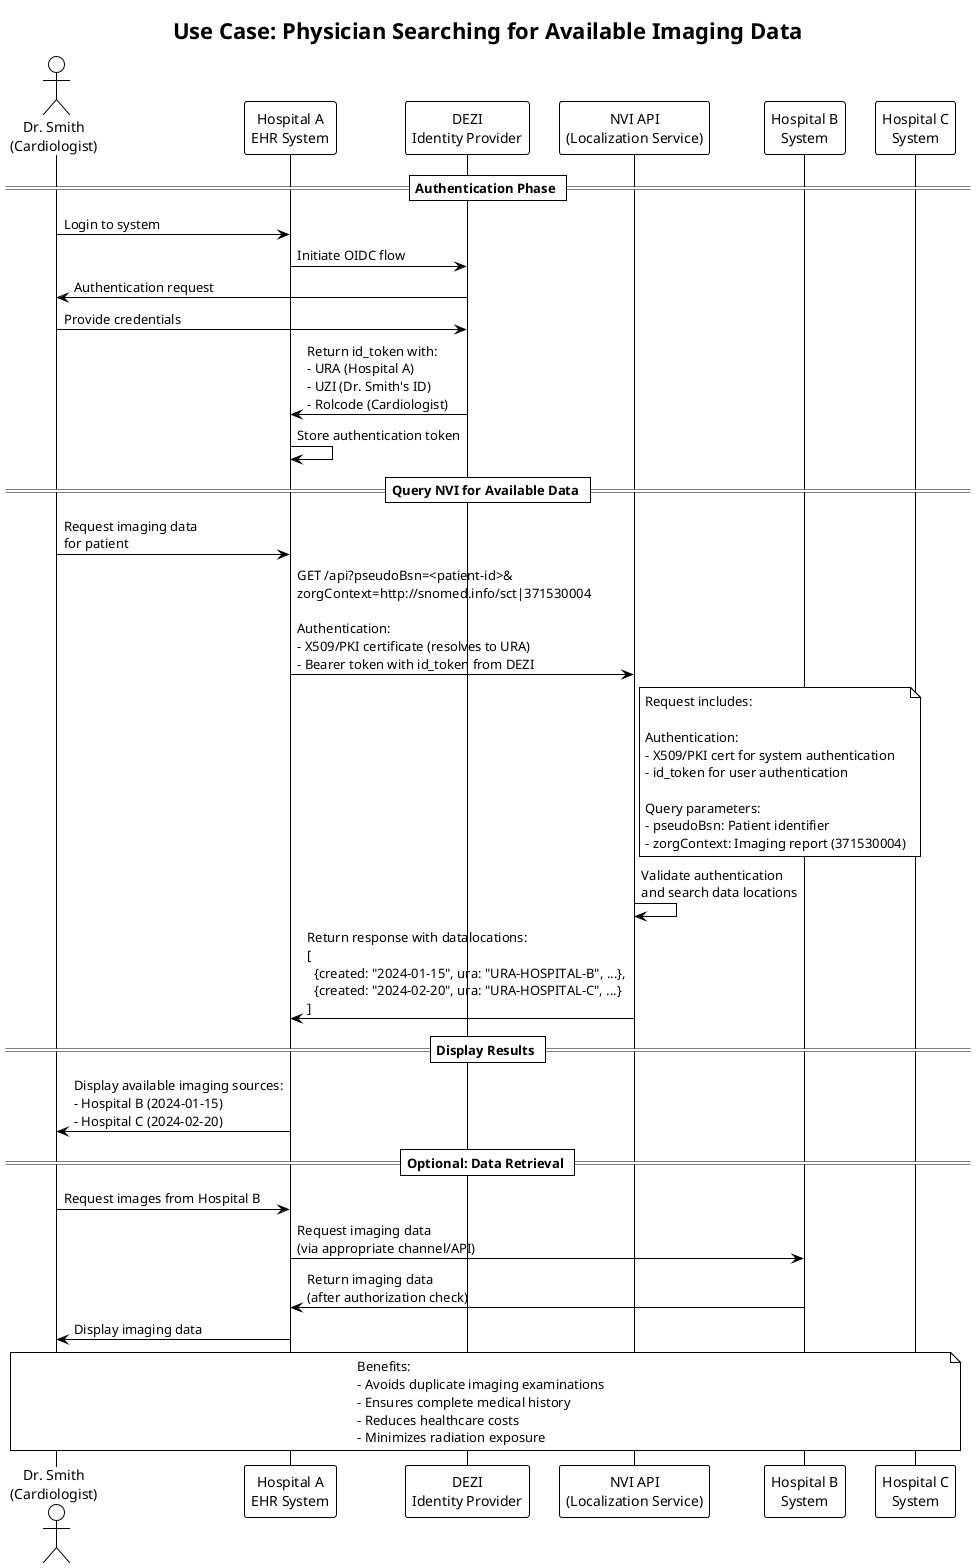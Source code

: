 @startuml
!theme plain
title Use Case: Physician Searching for Available Imaging Data

actor "Dr. Smith\n(Cardiologist)" as doctor
participant "Hospital A\nEHR System" as ehr
participant "DEZI\nIdentity Provider" as dezi
participant "NVI API\n(Localization Service)" as nvi
participant "Hospital B\nSystem" as hospB
participant "Hospital C\nSystem" as hospC

== Authentication Phase ==
doctor -> ehr: Login to system
ehr -> dezi: Initiate OIDC flow
dezi -> doctor: Authentication request
doctor -> dezi: Provide credentials
dezi -> ehr: Return id_token with:\n- URA (Hospital A)\n- UZI (Dr. Smith's ID)\n- Rolcode (Cardiologist)
ehr -> ehr: Store authentication token

== Query NVI for Available Data ==
doctor -> ehr: Request imaging data\nfor patient
ehr -> nvi: GET /api?pseudoBsn=<patient-id>&\nzorgContext=http://snomed.info/sct|371530004\n\nAuthentication:\n- X509/PKI certificate (resolves to URA)\n- Bearer token with id_token from DEZI
note right of nvi
  Request includes:

  Authentication:
  - X509/PKI cert for system authentication
  - id_token for user authentication

  Query parameters:
  - pseudoBsn: Patient identifier
  - zorgContext: Imaging report (371530004)
end note
nvi -> nvi: Validate authentication\nand search data locations

nvi -> ehr: Return response with datalocations:\n[\n  {created: "2024-01-15", ura: "URA-HOSPITAL-B", ...},\n  {created: "2024-02-20", ura: "URA-HOSPITAL-C", ...}\n]

== Display Results ==
ehr -> doctor: Display available imaging sources:\n- Hospital B (2024-01-15)\n- Hospital C (2024-02-20)

== Optional: Data Retrieval ==
doctor -> ehr: Request images from Hospital B
ehr -> hospB: Request imaging data\n(via appropriate channel/API)
hospB -> ehr: Return imaging data\n(after authorization check)
ehr -> doctor: Display imaging data

note over doctor, hospC
  Benefits:
  - Avoids duplicate imaging examinations
  - Ensures complete medical history
  - Reduces healthcare costs
  - Minimizes radiation exposure
end note

@enduml
